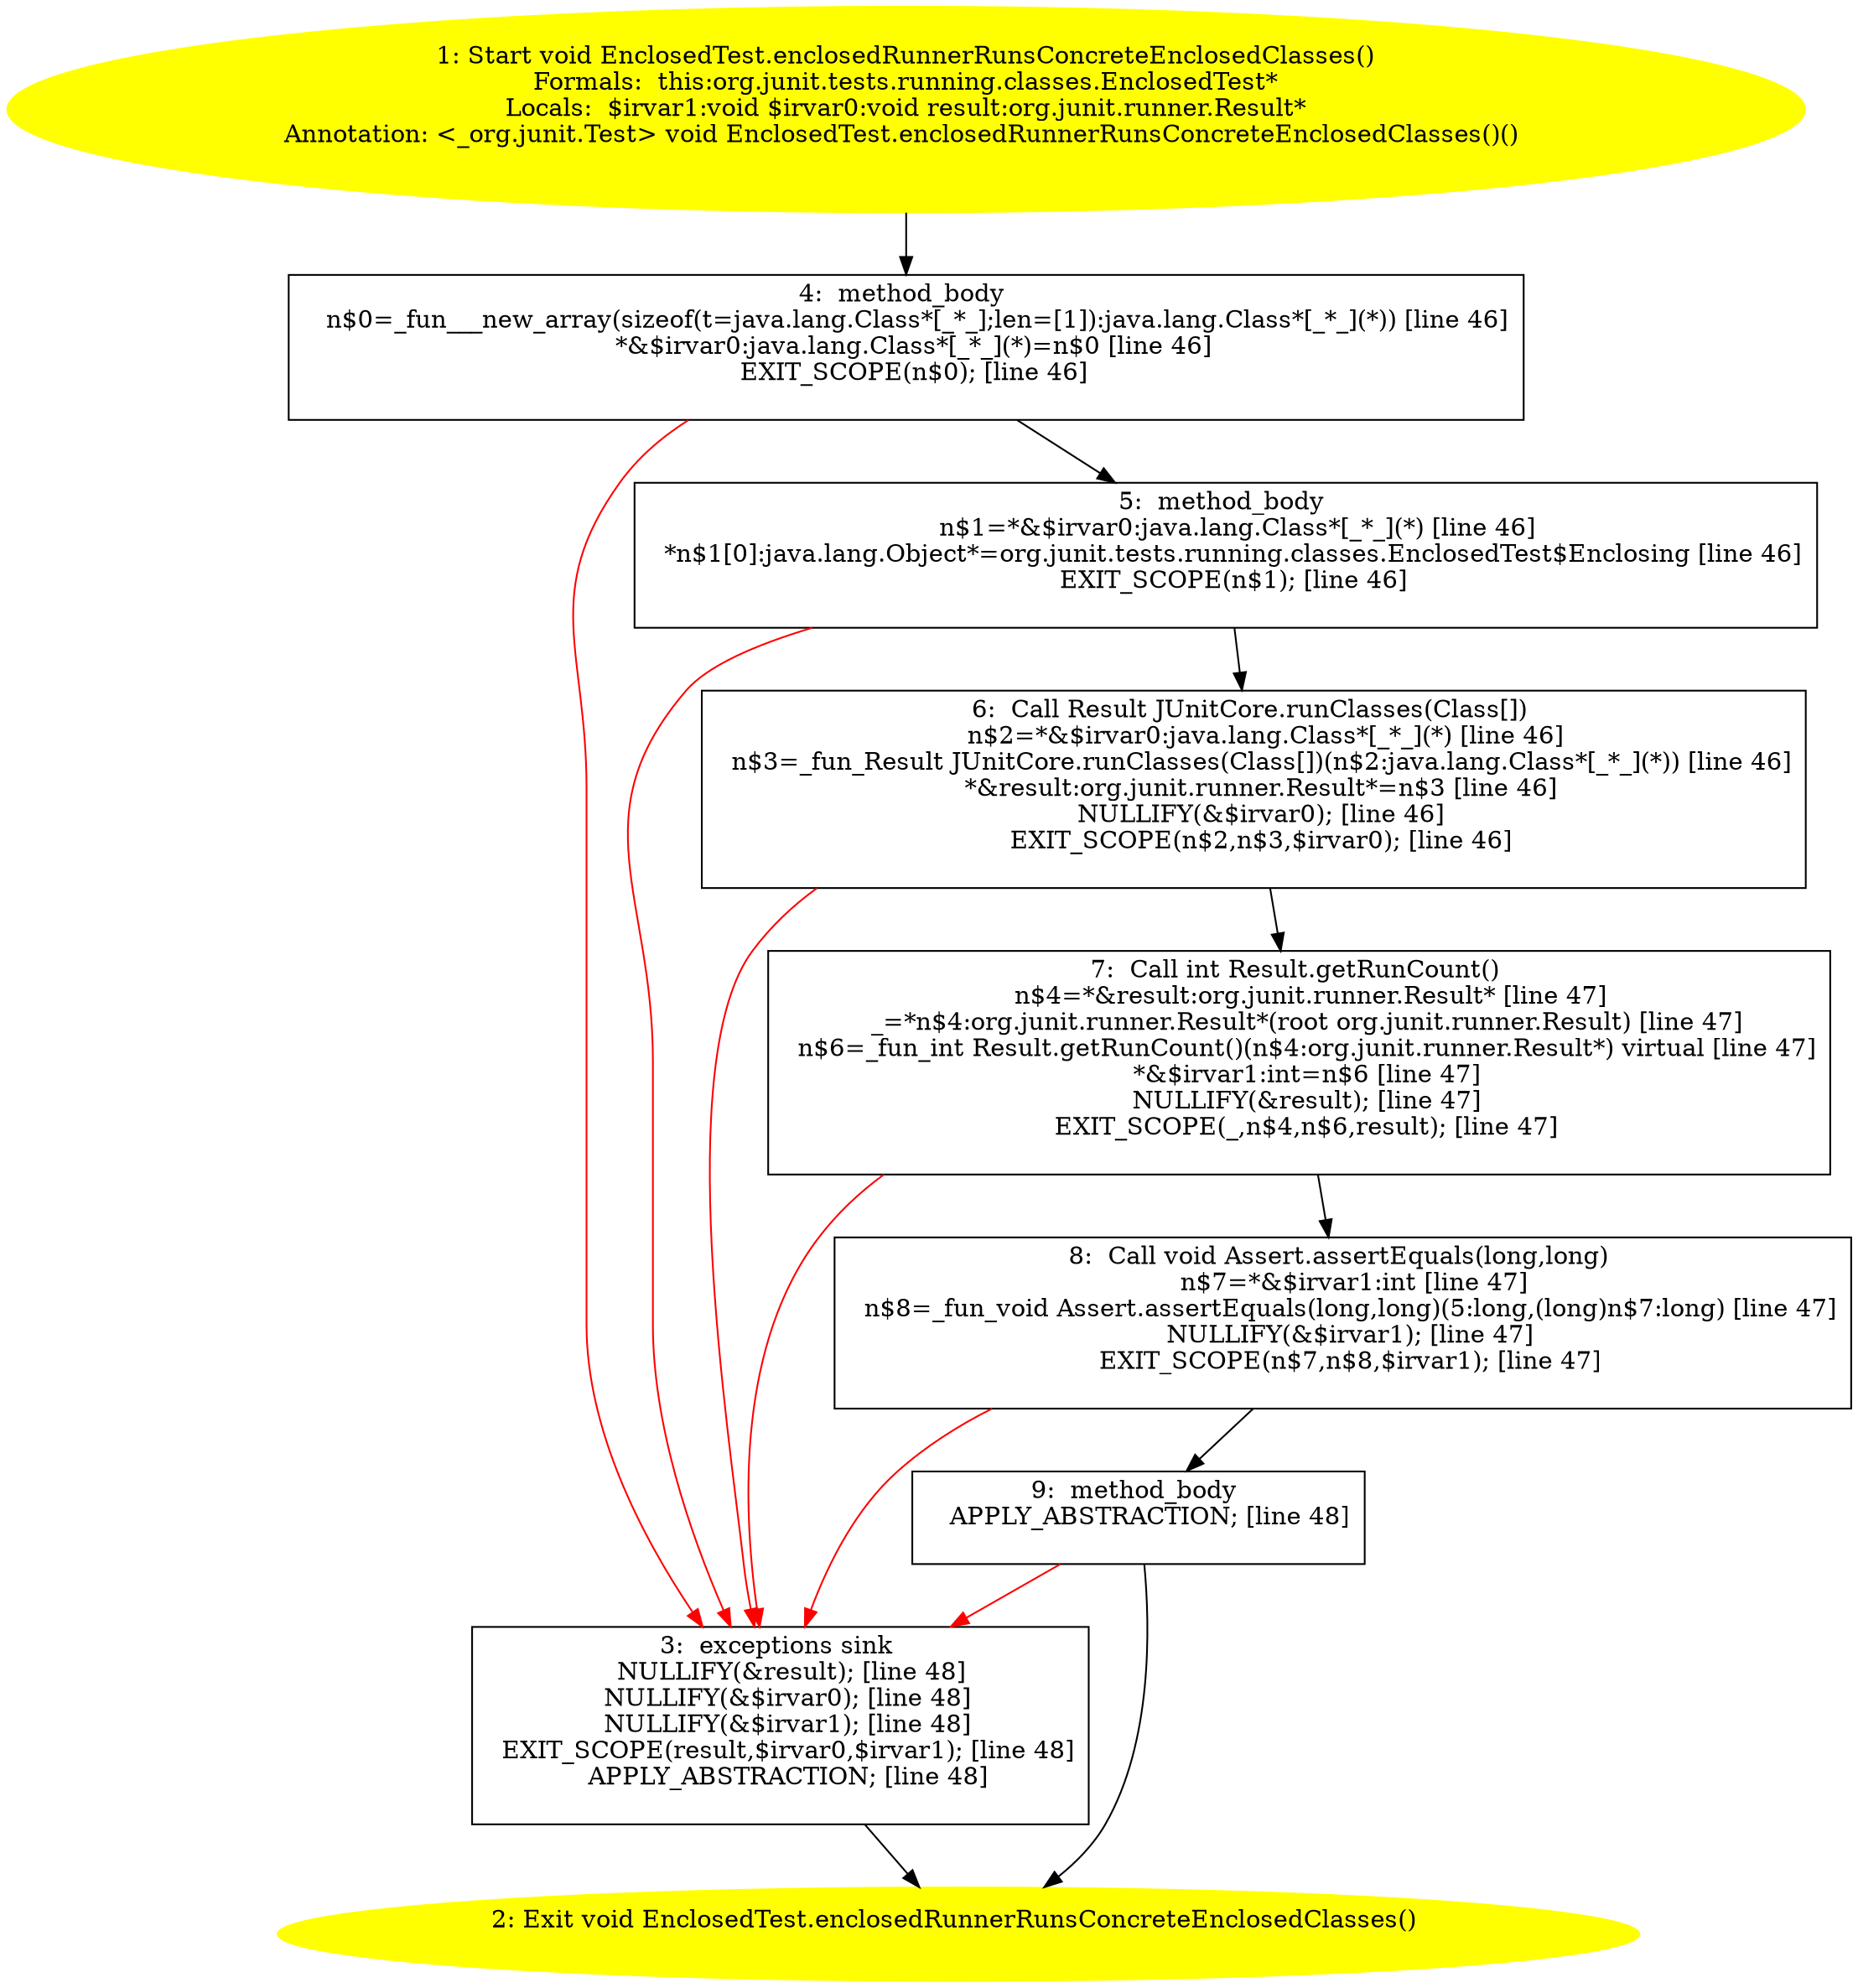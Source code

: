 /* @generated */
digraph cfg {
"org.junit.tests.running.classes.EnclosedTest.enclosedRunnerRunsConcreteEnclosedClasses():void.fc3888e8cd072dd38d59cefa81347e6b_1" [label="1: Start void EnclosedTest.enclosedRunnerRunsConcreteEnclosedClasses()\nFormals:  this:org.junit.tests.running.classes.EnclosedTest*\nLocals:  $irvar1:void $irvar0:void result:org.junit.runner.Result*\nAnnotation: <_org.junit.Test> void EnclosedTest.enclosedRunnerRunsConcreteEnclosedClasses()() \n  " color=yellow style=filled]
	

	 "org.junit.tests.running.classes.EnclosedTest.enclosedRunnerRunsConcreteEnclosedClasses():void.fc3888e8cd072dd38d59cefa81347e6b_1" -> "org.junit.tests.running.classes.EnclosedTest.enclosedRunnerRunsConcreteEnclosedClasses():void.fc3888e8cd072dd38d59cefa81347e6b_4" ;
"org.junit.tests.running.classes.EnclosedTest.enclosedRunnerRunsConcreteEnclosedClasses():void.fc3888e8cd072dd38d59cefa81347e6b_2" [label="2: Exit void EnclosedTest.enclosedRunnerRunsConcreteEnclosedClasses() \n  " color=yellow style=filled]
	

"org.junit.tests.running.classes.EnclosedTest.enclosedRunnerRunsConcreteEnclosedClasses():void.fc3888e8cd072dd38d59cefa81347e6b_3" [label="3:  exceptions sink \n   NULLIFY(&result); [line 48]\n  NULLIFY(&$irvar0); [line 48]\n  NULLIFY(&$irvar1); [line 48]\n  EXIT_SCOPE(result,$irvar0,$irvar1); [line 48]\n  APPLY_ABSTRACTION; [line 48]\n " shape="box"]
	

	 "org.junit.tests.running.classes.EnclosedTest.enclosedRunnerRunsConcreteEnclosedClasses():void.fc3888e8cd072dd38d59cefa81347e6b_3" -> "org.junit.tests.running.classes.EnclosedTest.enclosedRunnerRunsConcreteEnclosedClasses():void.fc3888e8cd072dd38d59cefa81347e6b_2" ;
"org.junit.tests.running.classes.EnclosedTest.enclosedRunnerRunsConcreteEnclosedClasses():void.fc3888e8cd072dd38d59cefa81347e6b_4" [label="4:  method_body \n   n$0=_fun___new_array(sizeof(t=java.lang.Class*[_*_];len=[1]):java.lang.Class*[_*_](*)) [line 46]\n  *&$irvar0:java.lang.Class*[_*_](*)=n$0 [line 46]\n  EXIT_SCOPE(n$0); [line 46]\n " shape="box"]
	

	 "org.junit.tests.running.classes.EnclosedTest.enclosedRunnerRunsConcreteEnclosedClasses():void.fc3888e8cd072dd38d59cefa81347e6b_4" -> "org.junit.tests.running.classes.EnclosedTest.enclosedRunnerRunsConcreteEnclosedClasses():void.fc3888e8cd072dd38d59cefa81347e6b_5" ;
	 "org.junit.tests.running.classes.EnclosedTest.enclosedRunnerRunsConcreteEnclosedClasses():void.fc3888e8cd072dd38d59cefa81347e6b_4" -> "org.junit.tests.running.classes.EnclosedTest.enclosedRunnerRunsConcreteEnclosedClasses():void.fc3888e8cd072dd38d59cefa81347e6b_3" [color="red" ];
"org.junit.tests.running.classes.EnclosedTest.enclosedRunnerRunsConcreteEnclosedClasses():void.fc3888e8cd072dd38d59cefa81347e6b_5" [label="5:  method_body \n   n$1=*&$irvar0:java.lang.Class*[_*_](*) [line 46]\n  *n$1[0]:java.lang.Object*=org.junit.tests.running.classes.EnclosedTest$Enclosing [line 46]\n  EXIT_SCOPE(n$1); [line 46]\n " shape="box"]
	

	 "org.junit.tests.running.classes.EnclosedTest.enclosedRunnerRunsConcreteEnclosedClasses():void.fc3888e8cd072dd38d59cefa81347e6b_5" -> "org.junit.tests.running.classes.EnclosedTest.enclosedRunnerRunsConcreteEnclosedClasses():void.fc3888e8cd072dd38d59cefa81347e6b_6" ;
	 "org.junit.tests.running.classes.EnclosedTest.enclosedRunnerRunsConcreteEnclosedClasses():void.fc3888e8cd072dd38d59cefa81347e6b_5" -> "org.junit.tests.running.classes.EnclosedTest.enclosedRunnerRunsConcreteEnclosedClasses():void.fc3888e8cd072dd38d59cefa81347e6b_3" [color="red" ];
"org.junit.tests.running.classes.EnclosedTest.enclosedRunnerRunsConcreteEnclosedClasses():void.fc3888e8cd072dd38d59cefa81347e6b_6" [label="6:  Call Result JUnitCore.runClasses(Class[]) \n   n$2=*&$irvar0:java.lang.Class*[_*_](*) [line 46]\n  n$3=_fun_Result JUnitCore.runClasses(Class[])(n$2:java.lang.Class*[_*_](*)) [line 46]\n  *&result:org.junit.runner.Result*=n$3 [line 46]\n  NULLIFY(&$irvar0); [line 46]\n  EXIT_SCOPE(n$2,n$3,$irvar0); [line 46]\n " shape="box"]
	

	 "org.junit.tests.running.classes.EnclosedTest.enclosedRunnerRunsConcreteEnclosedClasses():void.fc3888e8cd072dd38d59cefa81347e6b_6" -> "org.junit.tests.running.classes.EnclosedTest.enclosedRunnerRunsConcreteEnclosedClasses():void.fc3888e8cd072dd38d59cefa81347e6b_7" ;
	 "org.junit.tests.running.classes.EnclosedTest.enclosedRunnerRunsConcreteEnclosedClasses():void.fc3888e8cd072dd38d59cefa81347e6b_6" -> "org.junit.tests.running.classes.EnclosedTest.enclosedRunnerRunsConcreteEnclosedClasses():void.fc3888e8cd072dd38d59cefa81347e6b_3" [color="red" ];
"org.junit.tests.running.classes.EnclosedTest.enclosedRunnerRunsConcreteEnclosedClasses():void.fc3888e8cd072dd38d59cefa81347e6b_7" [label="7:  Call int Result.getRunCount() \n   n$4=*&result:org.junit.runner.Result* [line 47]\n  _=*n$4:org.junit.runner.Result*(root org.junit.runner.Result) [line 47]\n  n$6=_fun_int Result.getRunCount()(n$4:org.junit.runner.Result*) virtual [line 47]\n  *&$irvar1:int=n$6 [line 47]\n  NULLIFY(&result); [line 47]\n  EXIT_SCOPE(_,n$4,n$6,result); [line 47]\n " shape="box"]
	

	 "org.junit.tests.running.classes.EnclosedTest.enclosedRunnerRunsConcreteEnclosedClasses():void.fc3888e8cd072dd38d59cefa81347e6b_7" -> "org.junit.tests.running.classes.EnclosedTest.enclosedRunnerRunsConcreteEnclosedClasses():void.fc3888e8cd072dd38d59cefa81347e6b_8" ;
	 "org.junit.tests.running.classes.EnclosedTest.enclosedRunnerRunsConcreteEnclosedClasses():void.fc3888e8cd072dd38d59cefa81347e6b_7" -> "org.junit.tests.running.classes.EnclosedTest.enclosedRunnerRunsConcreteEnclosedClasses():void.fc3888e8cd072dd38d59cefa81347e6b_3" [color="red" ];
"org.junit.tests.running.classes.EnclosedTest.enclosedRunnerRunsConcreteEnclosedClasses():void.fc3888e8cd072dd38d59cefa81347e6b_8" [label="8:  Call void Assert.assertEquals(long,long) \n   n$7=*&$irvar1:int [line 47]\n  n$8=_fun_void Assert.assertEquals(long,long)(5:long,(long)n$7:long) [line 47]\n  NULLIFY(&$irvar1); [line 47]\n  EXIT_SCOPE(n$7,n$8,$irvar1); [line 47]\n " shape="box"]
	

	 "org.junit.tests.running.classes.EnclosedTest.enclosedRunnerRunsConcreteEnclosedClasses():void.fc3888e8cd072dd38d59cefa81347e6b_8" -> "org.junit.tests.running.classes.EnclosedTest.enclosedRunnerRunsConcreteEnclosedClasses():void.fc3888e8cd072dd38d59cefa81347e6b_9" ;
	 "org.junit.tests.running.classes.EnclosedTest.enclosedRunnerRunsConcreteEnclosedClasses():void.fc3888e8cd072dd38d59cefa81347e6b_8" -> "org.junit.tests.running.classes.EnclosedTest.enclosedRunnerRunsConcreteEnclosedClasses():void.fc3888e8cd072dd38d59cefa81347e6b_3" [color="red" ];
"org.junit.tests.running.classes.EnclosedTest.enclosedRunnerRunsConcreteEnclosedClasses():void.fc3888e8cd072dd38d59cefa81347e6b_9" [label="9:  method_body \n   APPLY_ABSTRACTION; [line 48]\n " shape="box"]
	

	 "org.junit.tests.running.classes.EnclosedTest.enclosedRunnerRunsConcreteEnclosedClasses():void.fc3888e8cd072dd38d59cefa81347e6b_9" -> "org.junit.tests.running.classes.EnclosedTest.enclosedRunnerRunsConcreteEnclosedClasses():void.fc3888e8cd072dd38d59cefa81347e6b_2" ;
	 "org.junit.tests.running.classes.EnclosedTest.enclosedRunnerRunsConcreteEnclosedClasses():void.fc3888e8cd072dd38d59cefa81347e6b_9" -> "org.junit.tests.running.classes.EnclosedTest.enclosedRunnerRunsConcreteEnclosedClasses():void.fc3888e8cd072dd38d59cefa81347e6b_3" [color="red" ];
}
